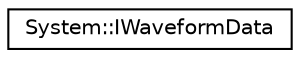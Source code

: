 digraph G
{
  edge [fontname="Helvetica",fontsize="10",labelfontname="Helvetica",labelfontsize="10"];
  node [fontname="Helvetica",fontsize="10",shape=record];
  rankdir="LR";
  Node1 [label="System::IWaveformData",height=0.2,width=0.4,color="black", fillcolor="white", style="filled",URL="$class_system_1_1_i_waveform_data.html"];
}
